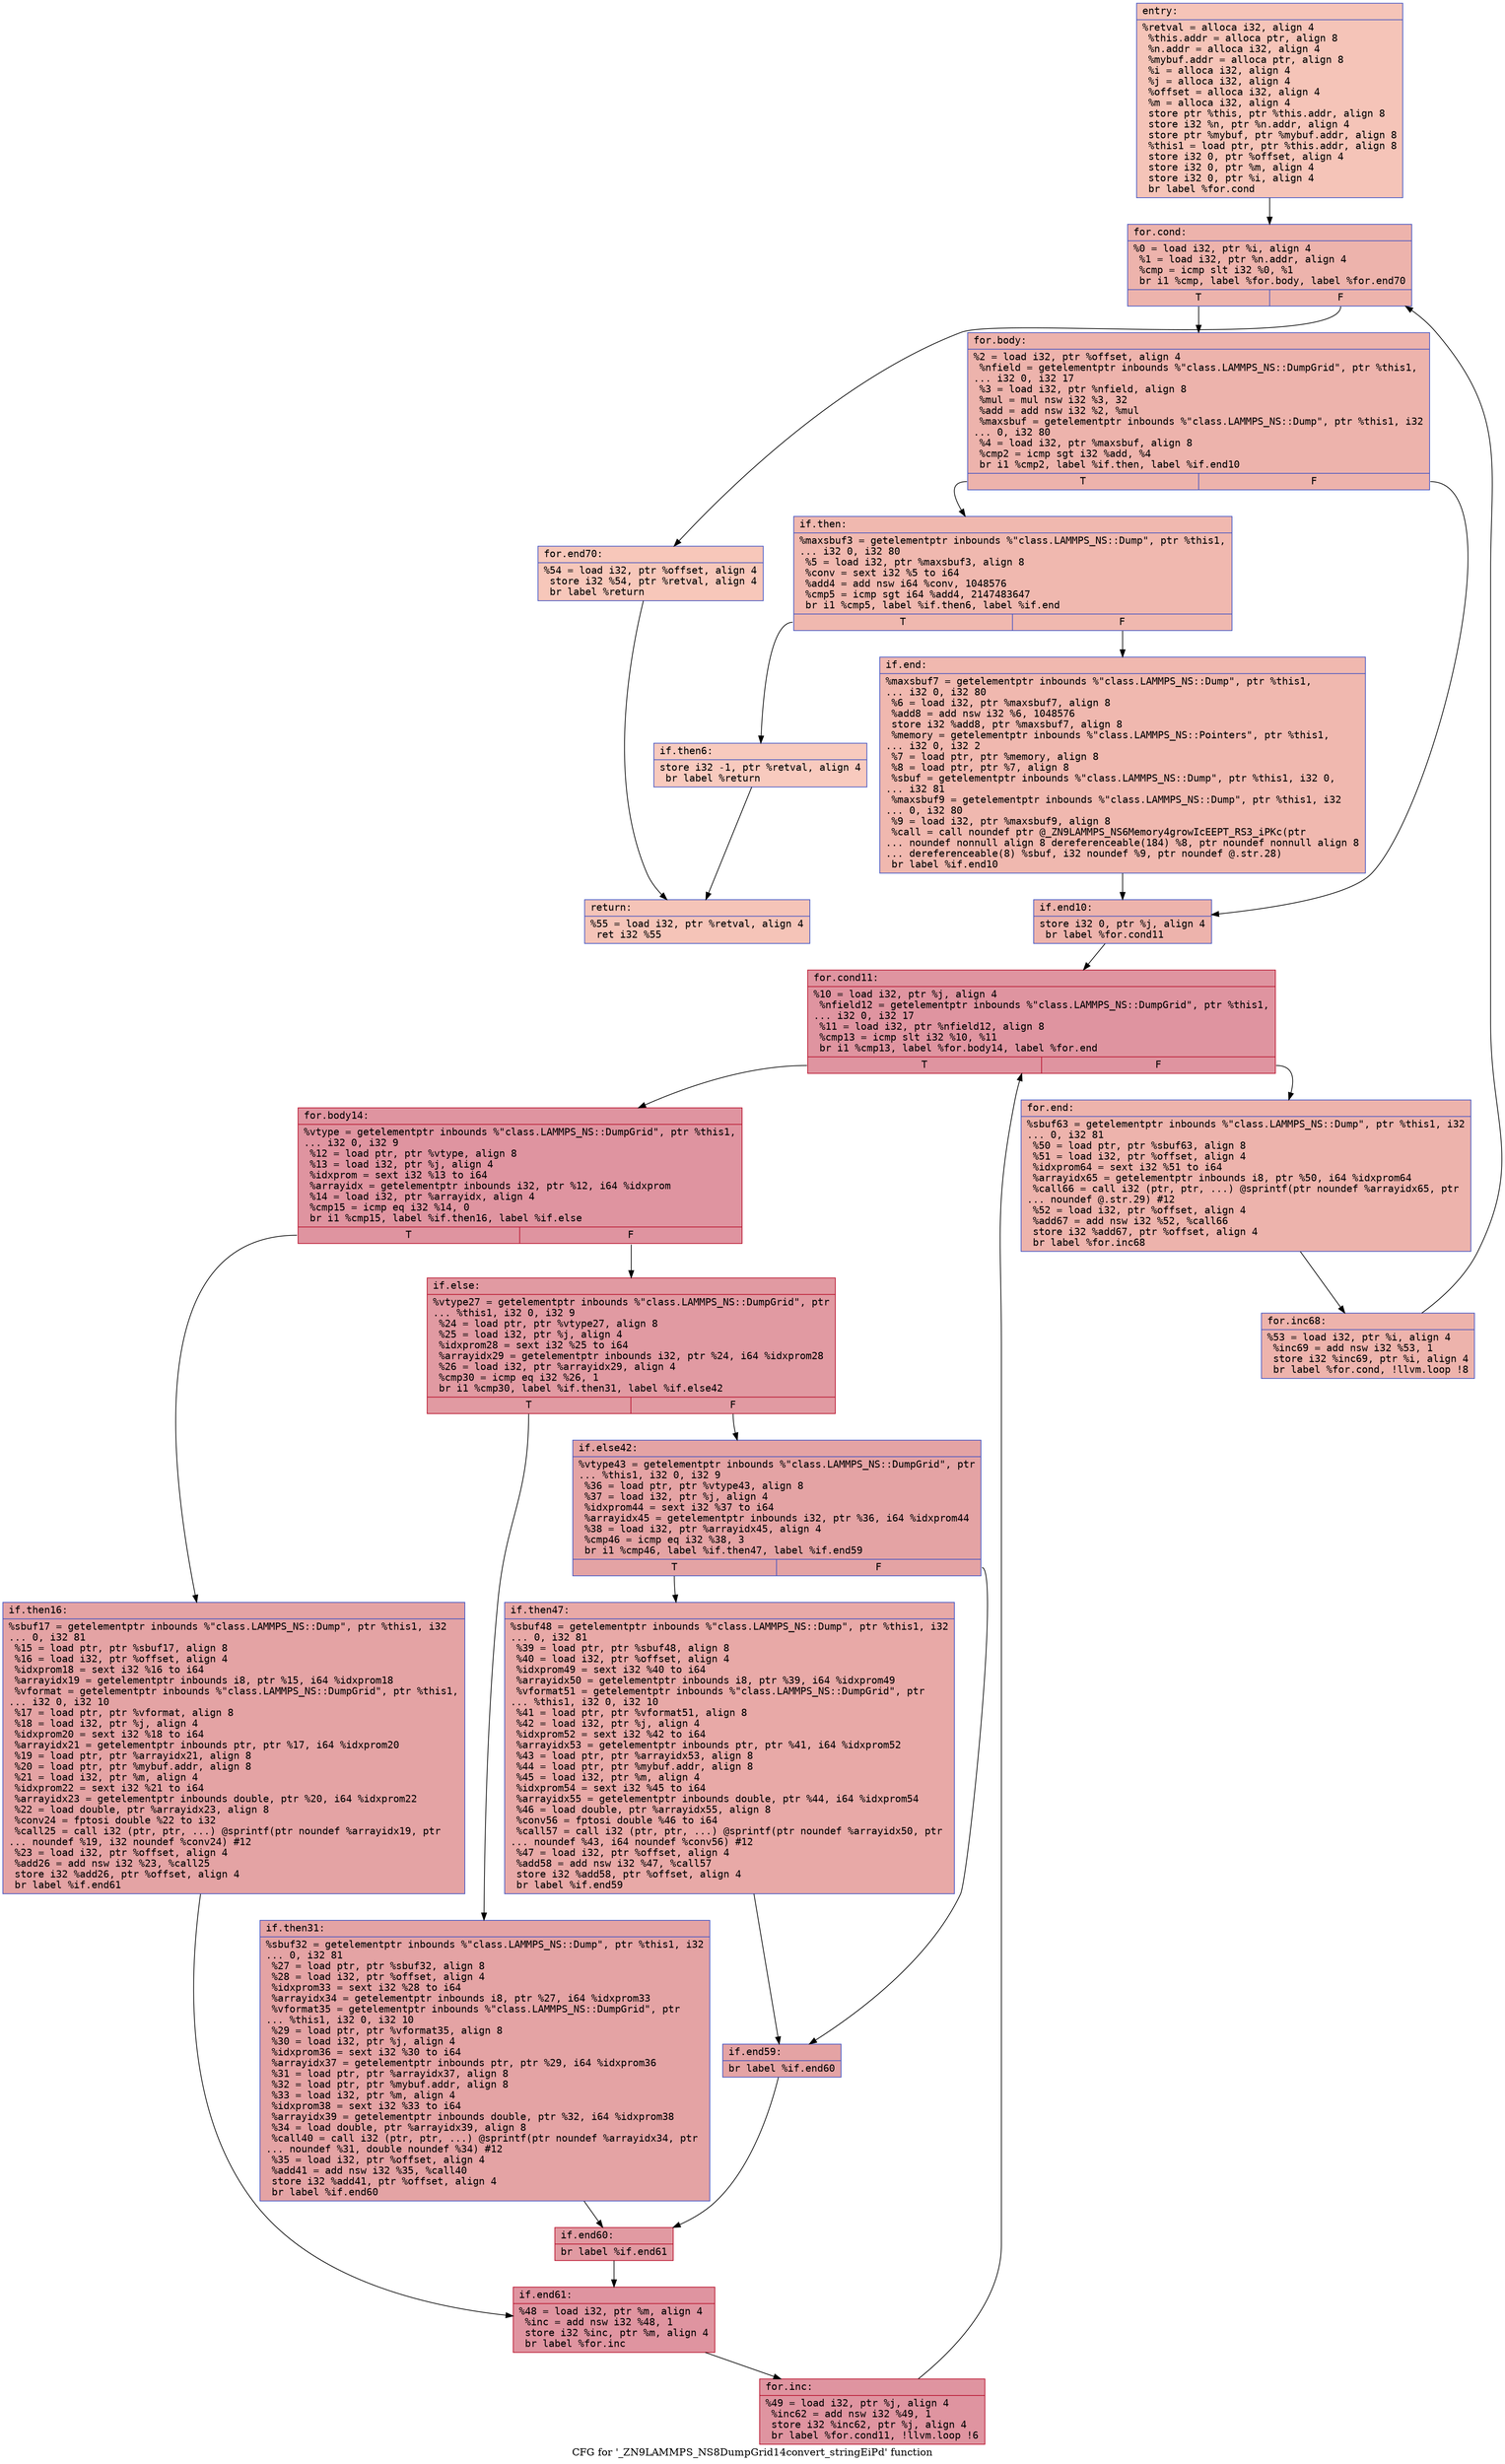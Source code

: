 digraph "CFG for '_ZN9LAMMPS_NS8DumpGrid14convert_stringEiPd' function" {
	label="CFG for '_ZN9LAMMPS_NS8DumpGrid14convert_stringEiPd' function";

	Node0x557f62ccc800 [shape=record,color="#3d50c3ff", style=filled, fillcolor="#e97a5f70" fontname="Courier",label="{entry:\l|  %retval = alloca i32, align 4\l  %this.addr = alloca ptr, align 8\l  %n.addr = alloca i32, align 4\l  %mybuf.addr = alloca ptr, align 8\l  %i = alloca i32, align 4\l  %j = alloca i32, align 4\l  %offset = alloca i32, align 4\l  %m = alloca i32, align 4\l  store ptr %this, ptr %this.addr, align 8\l  store i32 %n, ptr %n.addr, align 4\l  store ptr %mybuf, ptr %mybuf.addr, align 8\l  %this1 = load ptr, ptr %this.addr, align 8\l  store i32 0, ptr %offset, align 4\l  store i32 0, ptr %m, align 4\l  store i32 0, ptr %i, align 4\l  br label %for.cond\l}"];
	Node0x557f62ccc800 -> Node0x557f62ccd630[tooltip="entry -> for.cond\nProbability 100.00%" ];
	Node0x557f62ccd630 [shape=record,color="#3d50c3ff", style=filled, fillcolor="#d6524470" fontname="Courier",label="{for.cond:\l|  %0 = load i32, ptr %i, align 4\l  %1 = load i32, ptr %n.addr, align 4\l  %cmp = icmp slt i32 %0, %1\l  br i1 %cmp, label %for.body, label %for.end70\l|{<s0>T|<s1>F}}"];
	Node0x557f62ccd630:s0 -> Node0x557f62ccd8a0[tooltip="for.cond -> for.body\nProbability 96.88%" ];
	Node0x557f62ccd630:s1 -> Node0x557f62ccd920[tooltip="for.cond -> for.end70\nProbability 3.12%" ];
	Node0x557f62ccd8a0 [shape=record,color="#3d50c3ff", style=filled, fillcolor="#d6524470" fontname="Courier",label="{for.body:\l|  %2 = load i32, ptr %offset, align 4\l  %nfield = getelementptr inbounds %\"class.LAMMPS_NS::DumpGrid\", ptr %this1,\l... i32 0, i32 17\l  %3 = load i32, ptr %nfield, align 8\l  %mul = mul nsw i32 %3, 32\l  %add = add nsw i32 %2, %mul\l  %maxsbuf = getelementptr inbounds %\"class.LAMMPS_NS::Dump\", ptr %this1, i32\l... 0, i32 80\l  %4 = load i32, ptr %maxsbuf, align 8\l  %cmp2 = icmp sgt i32 %add, %4\l  br i1 %cmp2, label %if.then, label %if.end10\l|{<s0>T|<s1>F}}"];
	Node0x557f62ccd8a0:s0 -> Node0x557f62ccdfd0[tooltip="for.body -> if.then\nProbability 50.00%" ];
	Node0x557f62ccd8a0:s1 -> Node0x557f62cce040[tooltip="for.body -> if.end10\nProbability 50.00%" ];
	Node0x557f62ccdfd0 [shape=record,color="#3d50c3ff", style=filled, fillcolor="#dc5d4a70" fontname="Courier",label="{if.then:\l|  %maxsbuf3 = getelementptr inbounds %\"class.LAMMPS_NS::Dump\", ptr %this1,\l... i32 0, i32 80\l  %5 = load i32, ptr %maxsbuf3, align 8\l  %conv = sext i32 %5 to i64\l  %add4 = add nsw i64 %conv, 1048576\l  %cmp5 = icmp sgt i64 %add4, 2147483647\l  br i1 %cmp5, label %if.then6, label %if.end\l|{<s0>T|<s1>F}}"];
	Node0x557f62ccdfd0:s0 -> Node0x557f62cce6c0[tooltip="if.then -> if.then6\nProbability 3.12%" ];
	Node0x557f62ccdfd0:s1 -> Node0x557f62cce740[tooltip="if.then -> if.end\nProbability 96.88%" ];
	Node0x557f62cce6c0 [shape=record,color="#3d50c3ff", style=filled, fillcolor="#ef886b70" fontname="Courier",label="{if.then6:\l|  store i32 -1, ptr %retval, align 4\l  br label %return\l}"];
	Node0x557f62cce6c0 -> Node0x557f62cce930[tooltip="if.then6 -> return\nProbability 100.00%" ];
	Node0x557f62cce740 [shape=record,color="#3d50c3ff", style=filled, fillcolor="#dc5d4a70" fontname="Courier",label="{if.end:\l|  %maxsbuf7 = getelementptr inbounds %\"class.LAMMPS_NS::Dump\", ptr %this1,\l... i32 0, i32 80\l  %6 = load i32, ptr %maxsbuf7, align 8\l  %add8 = add nsw i32 %6, 1048576\l  store i32 %add8, ptr %maxsbuf7, align 8\l  %memory = getelementptr inbounds %\"class.LAMMPS_NS::Pointers\", ptr %this1,\l... i32 0, i32 2\l  %7 = load ptr, ptr %memory, align 8\l  %8 = load ptr, ptr %7, align 8\l  %sbuf = getelementptr inbounds %\"class.LAMMPS_NS::Dump\", ptr %this1, i32 0,\l... i32 81\l  %maxsbuf9 = getelementptr inbounds %\"class.LAMMPS_NS::Dump\", ptr %this1, i32\l... 0, i32 80\l  %9 = load i32, ptr %maxsbuf9, align 8\l  %call = call noundef ptr @_ZN9LAMMPS_NS6Memory4growIcEEPT_RS3_iPKc(ptr\l... noundef nonnull align 8 dereferenceable(184) %8, ptr noundef nonnull align 8\l... dereferenceable(8) %sbuf, i32 noundef %9, ptr noundef @.str.28)\l  br label %if.end10\l}"];
	Node0x557f62cce740 -> Node0x557f62cce040[tooltip="if.end -> if.end10\nProbability 100.00%" ];
	Node0x557f62cce040 [shape=record,color="#3d50c3ff", style=filled, fillcolor="#d6524470" fontname="Courier",label="{if.end10:\l|  store i32 0, ptr %j, align 4\l  br label %for.cond11\l}"];
	Node0x557f62cce040 -> Node0x557f62c12830[tooltip="if.end10 -> for.cond11\nProbability 100.00%" ];
	Node0x557f62c12830 [shape=record,color="#b70d28ff", style=filled, fillcolor="#b70d2870" fontname="Courier",label="{for.cond11:\l|  %10 = load i32, ptr %j, align 4\l  %nfield12 = getelementptr inbounds %\"class.LAMMPS_NS::DumpGrid\", ptr %this1,\l... i32 0, i32 17\l  %11 = load i32, ptr %nfield12, align 8\l  %cmp13 = icmp slt i32 %10, %11\l  br i1 %cmp13, label %for.body14, label %for.end\l|{<s0>T|<s1>F}}"];
	Node0x557f62c12830:s0 -> Node0x557f62c12b70[tooltip="for.cond11 -> for.body14\nProbability 96.88%" ];
	Node0x557f62c12830:s1 -> Node0x557f62c12bf0[tooltip="for.cond11 -> for.end\nProbability 3.12%" ];
	Node0x557f62c12b70 [shape=record,color="#b70d28ff", style=filled, fillcolor="#b70d2870" fontname="Courier",label="{for.body14:\l|  %vtype = getelementptr inbounds %\"class.LAMMPS_NS::DumpGrid\", ptr %this1,\l... i32 0, i32 9\l  %12 = load ptr, ptr %vtype, align 8\l  %13 = load i32, ptr %j, align 4\l  %idxprom = sext i32 %13 to i64\l  %arrayidx = getelementptr inbounds i32, ptr %12, i64 %idxprom\l  %14 = load i32, ptr %arrayidx, align 4\l  %cmp15 = icmp eq i32 %14, 0\l  br i1 %cmp15, label %if.then16, label %if.else\l|{<s0>T|<s1>F}}"];
	Node0x557f62c12b70:s0 -> Node0x557f62cd09b0[tooltip="for.body14 -> if.then16\nProbability 37.50%" ];
	Node0x557f62c12b70:s1 -> Node0x557f62cd0a30[tooltip="for.body14 -> if.else\nProbability 62.50%" ];
	Node0x557f62cd09b0 [shape=record,color="#3d50c3ff", style=filled, fillcolor="#c32e3170" fontname="Courier",label="{if.then16:\l|  %sbuf17 = getelementptr inbounds %\"class.LAMMPS_NS::Dump\", ptr %this1, i32\l... 0, i32 81\l  %15 = load ptr, ptr %sbuf17, align 8\l  %16 = load i32, ptr %offset, align 4\l  %idxprom18 = sext i32 %16 to i64\l  %arrayidx19 = getelementptr inbounds i8, ptr %15, i64 %idxprom18\l  %vformat = getelementptr inbounds %\"class.LAMMPS_NS::DumpGrid\", ptr %this1,\l... i32 0, i32 10\l  %17 = load ptr, ptr %vformat, align 8\l  %18 = load i32, ptr %j, align 4\l  %idxprom20 = sext i32 %18 to i64\l  %arrayidx21 = getelementptr inbounds ptr, ptr %17, i64 %idxprom20\l  %19 = load ptr, ptr %arrayidx21, align 8\l  %20 = load ptr, ptr %mybuf.addr, align 8\l  %21 = load i32, ptr %m, align 4\l  %idxprom22 = sext i32 %21 to i64\l  %arrayidx23 = getelementptr inbounds double, ptr %20, i64 %idxprom22\l  %22 = load double, ptr %arrayidx23, align 8\l  %conv24 = fptosi double %22 to i32\l  %call25 = call i32 (ptr, ptr, ...) @sprintf(ptr noundef %arrayidx19, ptr\l... noundef %19, i32 noundef %conv24) #12\l  %23 = load i32, ptr %offset, align 4\l  %add26 = add nsw i32 %23, %call25\l  store i32 %add26, ptr %offset, align 4\l  br label %if.end61\l}"];
	Node0x557f62cd09b0 -> Node0x557f62cd1be0[tooltip="if.then16 -> if.end61\nProbability 100.00%" ];
	Node0x557f62cd0a30 [shape=record,color="#b70d28ff", style=filled, fillcolor="#bb1b2c70" fontname="Courier",label="{if.else:\l|  %vtype27 = getelementptr inbounds %\"class.LAMMPS_NS::DumpGrid\", ptr\l... %this1, i32 0, i32 9\l  %24 = load ptr, ptr %vtype27, align 8\l  %25 = load i32, ptr %j, align 4\l  %idxprom28 = sext i32 %25 to i64\l  %arrayidx29 = getelementptr inbounds i32, ptr %24, i64 %idxprom28\l  %26 = load i32, ptr %arrayidx29, align 4\l  %cmp30 = icmp eq i32 %26, 1\l  br i1 %cmp30, label %if.then31, label %if.else42\l|{<s0>T|<s1>F}}"];
	Node0x557f62cd0a30:s0 -> Node0x557f62cd2150[tooltip="if.else -> if.then31\nProbability 50.00%" ];
	Node0x557f62cd0a30:s1 -> Node0x557f62cd21d0[tooltip="if.else -> if.else42\nProbability 50.00%" ];
	Node0x557f62cd2150 [shape=record,color="#3d50c3ff", style=filled, fillcolor="#c32e3170" fontname="Courier",label="{if.then31:\l|  %sbuf32 = getelementptr inbounds %\"class.LAMMPS_NS::Dump\", ptr %this1, i32\l... 0, i32 81\l  %27 = load ptr, ptr %sbuf32, align 8\l  %28 = load i32, ptr %offset, align 4\l  %idxprom33 = sext i32 %28 to i64\l  %arrayidx34 = getelementptr inbounds i8, ptr %27, i64 %idxprom33\l  %vformat35 = getelementptr inbounds %\"class.LAMMPS_NS::DumpGrid\", ptr\l... %this1, i32 0, i32 10\l  %29 = load ptr, ptr %vformat35, align 8\l  %30 = load i32, ptr %j, align 4\l  %idxprom36 = sext i32 %30 to i64\l  %arrayidx37 = getelementptr inbounds ptr, ptr %29, i64 %idxprom36\l  %31 = load ptr, ptr %arrayidx37, align 8\l  %32 = load ptr, ptr %mybuf.addr, align 8\l  %33 = load i32, ptr %m, align 4\l  %idxprom38 = sext i32 %33 to i64\l  %arrayidx39 = getelementptr inbounds double, ptr %32, i64 %idxprom38\l  %34 = load double, ptr %arrayidx39, align 8\l  %call40 = call i32 (ptr, ptr, ...) @sprintf(ptr noundef %arrayidx34, ptr\l... noundef %31, double noundef %34) #12\l  %35 = load i32, ptr %offset, align 4\l  %add41 = add nsw i32 %35, %call40\l  store i32 %add41, ptr %offset, align 4\l  br label %if.end60\l}"];
	Node0x557f62cd2150 -> Node0x557f62cd2fe0[tooltip="if.then31 -> if.end60\nProbability 100.00%" ];
	Node0x557f62cd21d0 [shape=record,color="#3d50c3ff", style=filled, fillcolor="#c32e3170" fontname="Courier",label="{if.else42:\l|  %vtype43 = getelementptr inbounds %\"class.LAMMPS_NS::DumpGrid\", ptr\l... %this1, i32 0, i32 9\l  %36 = load ptr, ptr %vtype43, align 8\l  %37 = load i32, ptr %j, align 4\l  %idxprom44 = sext i32 %37 to i64\l  %arrayidx45 = getelementptr inbounds i32, ptr %36, i64 %idxprom44\l  %38 = load i32, ptr %arrayidx45, align 4\l  %cmp46 = icmp eq i32 %38, 3\l  br i1 %cmp46, label %if.then47, label %if.end59\l|{<s0>T|<s1>F}}"];
	Node0x557f62cd21d0:s0 -> Node0x557f62cd3550[tooltip="if.else42 -> if.then47\nProbability 50.00%" ];
	Node0x557f62cd21d0:s1 -> Node0x557f62cd35d0[tooltip="if.else42 -> if.end59\nProbability 50.00%" ];
	Node0x557f62cd3550 [shape=record,color="#3d50c3ff", style=filled, fillcolor="#ca3b3770" fontname="Courier",label="{if.then47:\l|  %sbuf48 = getelementptr inbounds %\"class.LAMMPS_NS::Dump\", ptr %this1, i32\l... 0, i32 81\l  %39 = load ptr, ptr %sbuf48, align 8\l  %40 = load i32, ptr %offset, align 4\l  %idxprom49 = sext i32 %40 to i64\l  %arrayidx50 = getelementptr inbounds i8, ptr %39, i64 %idxprom49\l  %vformat51 = getelementptr inbounds %\"class.LAMMPS_NS::DumpGrid\", ptr\l... %this1, i32 0, i32 10\l  %41 = load ptr, ptr %vformat51, align 8\l  %42 = load i32, ptr %j, align 4\l  %idxprom52 = sext i32 %42 to i64\l  %arrayidx53 = getelementptr inbounds ptr, ptr %41, i64 %idxprom52\l  %43 = load ptr, ptr %arrayidx53, align 8\l  %44 = load ptr, ptr %mybuf.addr, align 8\l  %45 = load i32, ptr %m, align 4\l  %idxprom54 = sext i32 %45 to i64\l  %arrayidx55 = getelementptr inbounds double, ptr %44, i64 %idxprom54\l  %46 = load double, ptr %arrayidx55, align 8\l  %conv56 = fptosi double %46 to i64\l  %call57 = call i32 (ptr, ptr, ...) @sprintf(ptr noundef %arrayidx50, ptr\l... noundef %43, i64 noundef %conv56) #12\l  %47 = load i32, ptr %offset, align 4\l  %add58 = add nsw i32 %47, %call57\l  store i32 %add58, ptr %offset, align 4\l  br label %if.end59\l}"];
	Node0x557f62cd3550 -> Node0x557f62cd35d0[tooltip="if.then47 -> if.end59\nProbability 100.00%" ];
	Node0x557f62cd35d0 [shape=record,color="#3d50c3ff", style=filled, fillcolor="#c32e3170" fontname="Courier",label="{if.end59:\l|  br label %if.end60\l}"];
	Node0x557f62cd35d0 -> Node0x557f62cd2fe0[tooltip="if.end59 -> if.end60\nProbability 100.00%" ];
	Node0x557f62cd2fe0 [shape=record,color="#b70d28ff", style=filled, fillcolor="#bb1b2c70" fontname="Courier",label="{if.end60:\l|  br label %if.end61\l}"];
	Node0x557f62cd2fe0 -> Node0x557f62cd1be0[tooltip="if.end60 -> if.end61\nProbability 100.00%" ];
	Node0x557f62cd1be0 [shape=record,color="#b70d28ff", style=filled, fillcolor="#b70d2870" fontname="Courier",label="{if.end61:\l|  %48 = load i32, ptr %m, align 4\l  %inc = add nsw i32 %48, 1\l  store i32 %inc, ptr %m, align 4\l  br label %for.inc\l}"];
	Node0x557f62cd1be0 -> Node0x557f62cd4fa0[tooltip="if.end61 -> for.inc\nProbability 100.00%" ];
	Node0x557f62cd4fa0 [shape=record,color="#b70d28ff", style=filled, fillcolor="#b70d2870" fontname="Courier",label="{for.inc:\l|  %49 = load i32, ptr %j, align 4\l  %inc62 = add nsw i32 %49, 1\l  store i32 %inc62, ptr %j, align 4\l  br label %for.cond11, !llvm.loop !6\l}"];
	Node0x557f62cd4fa0 -> Node0x557f62c12830[tooltip="for.inc -> for.cond11\nProbability 100.00%" ];
	Node0x557f62c12bf0 [shape=record,color="#3d50c3ff", style=filled, fillcolor="#d6524470" fontname="Courier",label="{for.end:\l|  %sbuf63 = getelementptr inbounds %\"class.LAMMPS_NS::Dump\", ptr %this1, i32\l... 0, i32 81\l  %50 = load ptr, ptr %sbuf63, align 8\l  %51 = load i32, ptr %offset, align 4\l  %idxprom64 = sext i32 %51 to i64\l  %arrayidx65 = getelementptr inbounds i8, ptr %50, i64 %idxprom64\l  %call66 = call i32 (ptr, ptr, ...) @sprintf(ptr noundef %arrayidx65, ptr\l... noundef @.str.29) #12\l  %52 = load i32, ptr %offset, align 4\l  %add67 = add nsw i32 %52, %call66\l  store i32 %add67, ptr %offset, align 4\l  br label %for.inc68\l}"];
	Node0x557f62c12bf0 -> Node0x557f62cd6040[tooltip="for.end -> for.inc68\nProbability 100.00%" ];
	Node0x557f62cd6040 [shape=record,color="#3d50c3ff", style=filled, fillcolor="#d6524470" fontname="Courier",label="{for.inc68:\l|  %53 = load i32, ptr %i, align 4\l  %inc69 = add nsw i32 %53, 1\l  store i32 %inc69, ptr %i, align 4\l  br label %for.cond, !llvm.loop !8\l}"];
	Node0x557f62cd6040 -> Node0x557f62ccd630[tooltip="for.inc68 -> for.cond\nProbability 100.00%" ];
	Node0x557f62ccd920 [shape=record,color="#3d50c3ff", style=filled, fillcolor="#ec7f6370" fontname="Courier",label="{for.end70:\l|  %54 = load i32, ptr %offset, align 4\l  store i32 %54, ptr %retval, align 4\l  br label %return\l}"];
	Node0x557f62ccd920 -> Node0x557f62cce930[tooltip="for.end70 -> return\nProbability 100.00%" ];
	Node0x557f62cce930 [shape=record,color="#3d50c3ff", style=filled, fillcolor="#e97a5f70" fontname="Courier",label="{return:\l|  %55 = load i32, ptr %retval, align 4\l  ret i32 %55\l}"];
}
